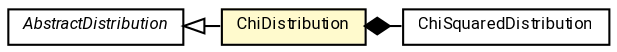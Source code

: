 #!/usr/local/bin/dot
#
# Class diagram 
# Generated by UMLGraph version R5_7_2-60-g0e99a6 (http://www.spinellis.gr/umlgraph/)
#

digraph G {
	graph [fontnames="svg"]
	edge [fontname="Roboto",fontsize=7,labelfontname="Roboto",labelfontsize=7,color="black"];
	node [fontname="Roboto",fontcolor="black",fontsize=8,shape=plaintext,margin=0,width=0,height=0];
	nodesep=0.15;
	ranksep=0.25;
	rankdir=LR;
	// de.lmu.ifi.dbs.elki.math.statistics.distribution.ChiDistribution
	c2424671 [label=<<table title="de.lmu.ifi.dbs.elki.math.statistics.distribution.ChiDistribution" border="0" cellborder="1" cellspacing="0" cellpadding="2" bgcolor="lemonChiffon" href="ChiDistribution.html" target="_parent">
		<tr><td><table border="0" cellspacing="0" cellpadding="1">
		<tr><td align="center" balign="center"> <font face="Roboto">ChiDistribution</font> </td></tr>
		</table></td></tr>
		</table>>, URL="ChiDistribution.html"];
	// de.lmu.ifi.dbs.elki.math.statistics.distribution.ChiSquaredDistribution
	c2424681 [label=<<table title="de.lmu.ifi.dbs.elki.math.statistics.distribution.ChiSquaredDistribution" border="0" cellborder="1" cellspacing="0" cellpadding="2" href="ChiSquaredDistribution.html" target="_parent">
		<tr><td><table border="0" cellspacing="0" cellpadding="1">
		<tr><td align="center" balign="center"> <font face="Roboto">ChiSquaredDistribution</font> </td></tr>
		</table></td></tr>
		</table>>, URL="ChiSquaredDistribution.html"];
	// de.lmu.ifi.dbs.elki.math.statistics.distribution.AbstractDistribution
	c2424685 [label=<<table title="de.lmu.ifi.dbs.elki.math.statistics.distribution.AbstractDistribution" border="0" cellborder="1" cellspacing="0" cellpadding="2" href="AbstractDistribution.html" target="_parent">
		<tr><td><table border="0" cellspacing="0" cellpadding="1">
		<tr><td align="center" balign="center"> <font face="Roboto"><i>AbstractDistribution</i></font> </td></tr>
		</table></td></tr>
		</table>>, URL="AbstractDistribution.html"];
	// de.lmu.ifi.dbs.elki.math.statistics.distribution.ChiDistribution extends de.lmu.ifi.dbs.elki.math.statistics.distribution.AbstractDistribution
	c2424685 -> c2424671 [arrowtail=empty,dir=back,weight=10];
	// de.lmu.ifi.dbs.elki.math.statistics.distribution.ChiDistribution composed de.lmu.ifi.dbs.elki.math.statistics.distribution.ChiSquaredDistribution
	c2424671 -> c2424681 [arrowhead=none,arrowtail=diamond,dir=back,weight=6];
}

